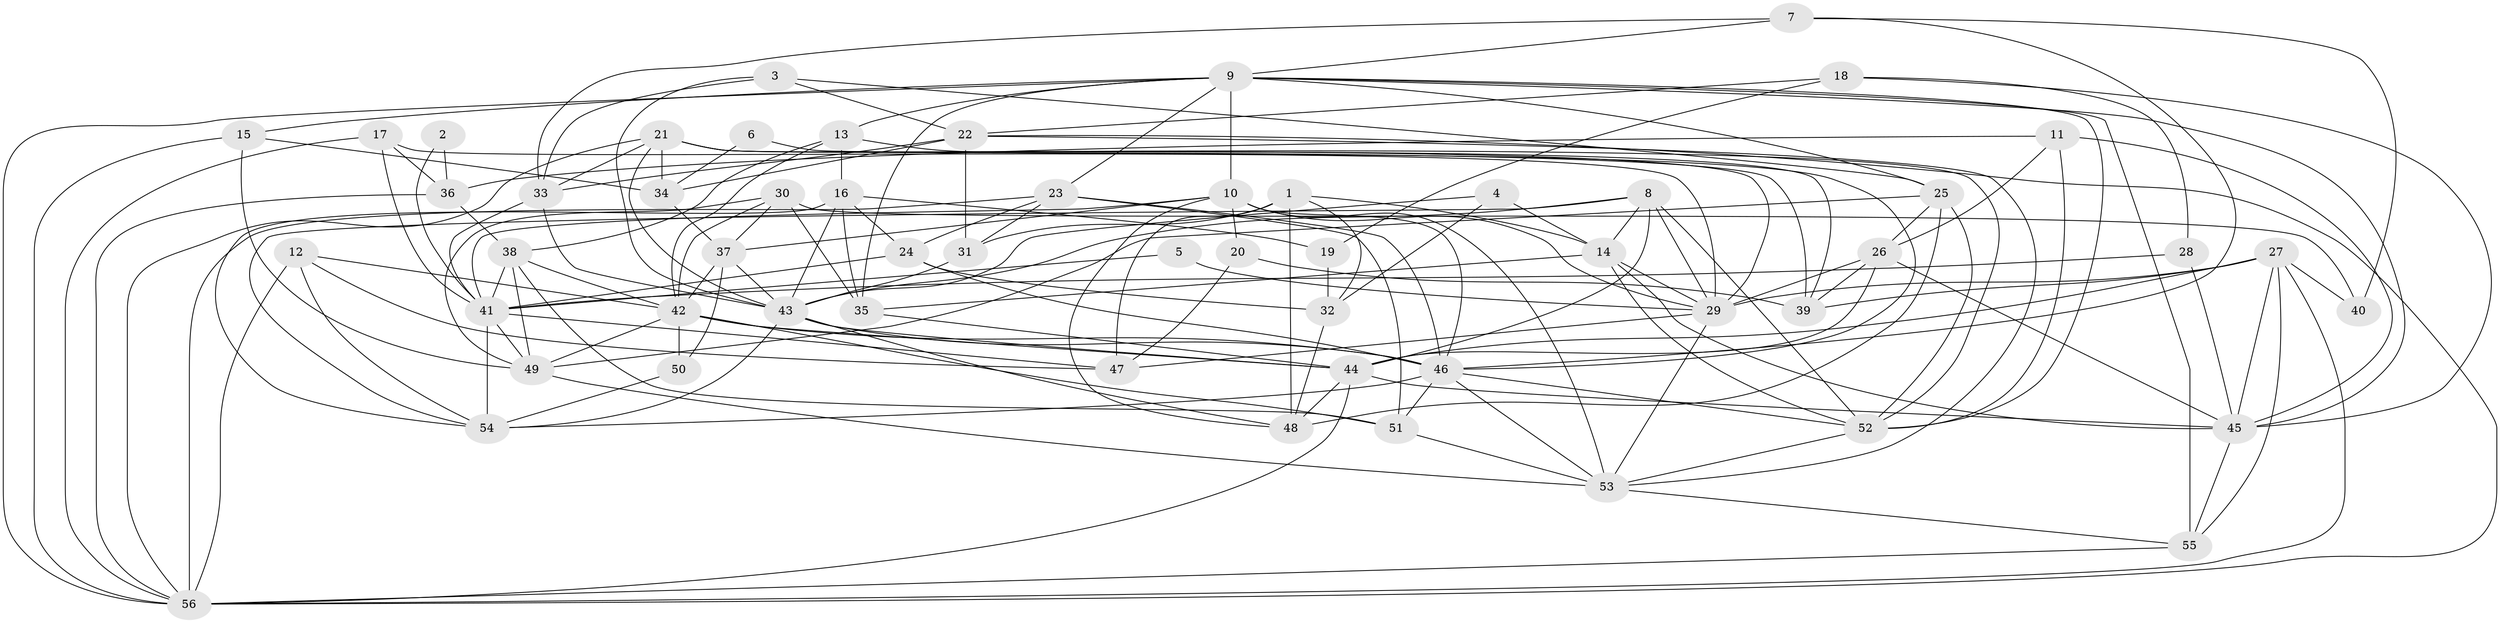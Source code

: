 // original degree distribution, {4: 0.29464285714285715, 5: 0.1875, 3: 0.26785714285714285, 6: 0.0625, 7: 0.05357142857142857, 2: 0.125, 9: 0.008928571428571428}
// Generated by graph-tools (version 1.1) at 2025/50/03/09/25 03:50:02]
// undirected, 56 vertices, 165 edges
graph export_dot {
graph [start="1"]
  node [color=gray90,style=filled];
  1;
  2;
  3;
  4;
  5;
  6;
  7;
  8;
  9;
  10;
  11;
  12;
  13;
  14;
  15;
  16;
  17;
  18;
  19;
  20;
  21;
  22;
  23;
  24;
  25;
  26;
  27;
  28;
  29;
  30;
  31;
  32;
  33;
  34;
  35;
  36;
  37;
  38;
  39;
  40;
  41;
  42;
  43;
  44;
  45;
  46;
  47;
  48;
  49;
  50;
  51;
  52;
  53;
  54;
  55;
  56;
  1 -- 14 [weight=1.0];
  1 -- 31 [weight=1.0];
  1 -- 32 [weight=1.0];
  1 -- 47 [weight=1.0];
  1 -- 48 [weight=1.0];
  2 -- 36 [weight=1.0];
  2 -- 41 [weight=1.0];
  3 -- 22 [weight=1.0];
  3 -- 25 [weight=1.0];
  3 -- 33 [weight=1.0];
  3 -- 43 [weight=1.0];
  4 -- 14 [weight=1.0];
  4 -- 32 [weight=1.0];
  4 -- 43 [weight=1.0];
  5 -- 29 [weight=1.0];
  5 -- 41 [weight=1.0];
  6 -- 34 [weight=1.0];
  6 -- 39 [weight=1.0];
  7 -- 9 [weight=1.0];
  7 -- 33 [weight=1.0];
  7 -- 40 [weight=1.0];
  7 -- 46 [weight=1.0];
  8 -- 14 [weight=1.0];
  8 -- 29 [weight=1.0];
  8 -- 43 [weight=1.0];
  8 -- 44 [weight=2.0];
  8 -- 52 [weight=1.0];
  8 -- 54 [weight=1.0];
  9 -- 10 [weight=1.0];
  9 -- 13 [weight=1.0];
  9 -- 15 [weight=1.0];
  9 -- 23 [weight=1.0];
  9 -- 25 [weight=1.0];
  9 -- 35 [weight=1.0];
  9 -- 45 [weight=1.0];
  9 -- 52 [weight=1.0];
  9 -- 55 [weight=1.0];
  9 -- 56 [weight=1.0];
  10 -- 20 [weight=1.0];
  10 -- 29 [weight=1.0];
  10 -- 37 [weight=1.0];
  10 -- 41 [weight=1.0];
  10 -- 46 [weight=1.0];
  10 -- 48 [weight=1.0];
  10 -- 53 [weight=1.0];
  11 -- 26 [weight=1.0];
  11 -- 36 [weight=1.0];
  11 -- 45 [weight=1.0];
  11 -- 52 [weight=1.0];
  12 -- 42 [weight=1.0];
  12 -- 47 [weight=1.0];
  12 -- 54 [weight=1.0];
  12 -- 56 [weight=1.0];
  13 -- 16 [weight=1.0];
  13 -- 38 [weight=1.0];
  13 -- 42 [weight=1.0];
  13 -- 46 [weight=1.0];
  14 -- 29 [weight=1.0];
  14 -- 35 [weight=1.0];
  14 -- 45 [weight=1.0];
  14 -- 52 [weight=1.0];
  15 -- 34 [weight=1.0];
  15 -- 49 [weight=1.0];
  15 -- 56 [weight=1.0];
  16 -- 19 [weight=1.0];
  16 -- 24 [weight=1.0];
  16 -- 35 [weight=1.0];
  16 -- 43 [weight=1.0];
  16 -- 54 [weight=1.0];
  17 -- 29 [weight=1.0];
  17 -- 36 [weight=1.0];
  17 -- 41 [weight=1.0];
  17 -- 56 [weight=1.0];
  18 -- 19 [weight=1.0];
  18 -- 22 [weight=1.0];
  18 -- 28 [weight=1.0];
  18 -- 45 [weight=1.0];
  19 -- 32 [weight=1.0];
  20 -- 39 [weight=1.0];
  20 -- 47 [weight=1.0];
  21 -- 29 [weight=1.0];
  21 -- 33 [weight=1.0];
  21 -- 34 [weight=1.0];
  21 -- 39 [weight=1.0];
  21 -- 43 [weight=1.0];
  21 -- 52 [weight=1.0];
  21 -- 56 [weight=1.0];
  22 -- 31 [weight=1.0];
  22 -- 33 [weight=1.0];
  22 -- 34 [weight=1.0];
  22 -- 53 [weight=1.0];
  22 -- 56 [weight=1.0];
  23 -- 24 [weight=1.0];
  23 -- 31 [weight=1.0];
  23 -- 46 [weight=1.0];
  23 -- 51 [weight=1.0];
  23 -- 56 [weight=1.0];
  24 -- 32 [weight=1.0];
  24 -- 41 [weight=1.0];
  24 -- 46 [weight=1.0];
  25 -- 26 [weight=1.0];
  25 -- 48 [weight=1.0];
  25 -- 49 [weight=1.0];
  25 -- 52 [weight=1.0];
  26 -- 29 [weight=1.0];
  26 -- 39 [weight=1.0];
  26 -- 44 [weight=1.0];
  26 -- 45 [weight=1.0];
  27 -- 29 [weight=1.0];
  27 -- 39 [weight=1.0];
  27 -- 40 [weight=1.0];
  27 -- 44 [weight=1.0];
  27 -- 45 [weight=1.0];
  27 -- 55 [weight=1.0];
  27 -- 56 [weight=1.0];
  28 -- 41 [weight=1.0];
  28 -- 45 [weight=1.0];
  29 -- 47 [weight=1.0];
  29 -- 53 [weight=1.0];
  30 -- 35 [weight=1.0];
  30 -- 37 [weight=1.0];
  30 -- 40 [weight=1.0];
  30 -- 42 [weight=1.0];
  30 -- 49 [weight=1.0];
  31 -- 43 [weight=1.0];
  32 -- 48 [weight=1.0];
  33 -- 41 [weight=2.0];
  33 -- 43 [weight=1.0];
  34 -- 37 [weight=1.0];
  35 -- 44 [weight=1.0];
  36 -- 38 [weight=1.0];
  36 -- 56 [weight=1.0];
  37 -- 42 [weight=1.0];
  37 -- 43 [weight=1.0];
  37 -- 50 [weight=1.0];
  38 -- 41 [weight=1.0];
  38 -- 42 [weight=1.0];
  38 -- 49 [weight=1.0];
  38 -- 51 [weight=1.0];
  41 -- 47 [weight=1.0];
  41 -- 49 [weight=1.0];
  41 -- 54 [weight=1.0];
  42 -- 44 [weight=1.0];
  42 -- 46 [weight=1.0];
  42 -- 49 [weight=1.0];
  42 -- 50 [weight=1.0];
  42 -- 51 [weight=1.0];
  43 -- 44 [weight=1.0];
  43 -- 46 [weight=1.0];
  43 -- 48 [weight=1.0];
  43 -- 54 [weight=1.0];
  44 -- 45 [weight=1.0];
  44 -- 48 [weight=1.0];
  44 -- 56 [weight=1.0];
  45 -- 55 [weight=1.0];
  46 -- 51 [weight=1.0];
  46 -- 52 [weight=1.0];
  46 -- 53 [weight=1.0];
  46 -- 54 [weight=1.0];
  49 -- 53 [weight=1.0];
  50 -- 54 [weight=1.0];
  51 -- 53 [weight=1.0];
  52 -- 53 [weight=1.0];
  53 -- 55 [weight=1.0];
  55 -- 56 [weight=1.0];
}

